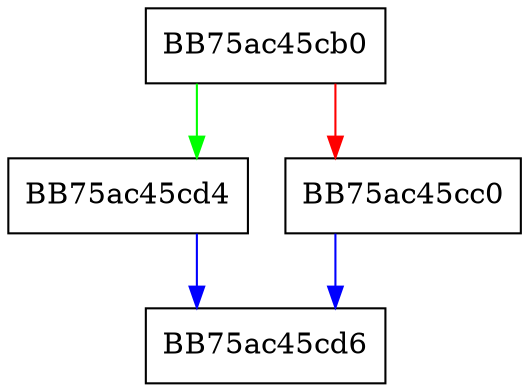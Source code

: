 digraph Create {
  node [shape="box"];
  graph [splines=ortho];
  BB75ac45cb0 -> BB75ac45cd4 [color="green"];
  BB75ac45cb0 -> BB75ac45cc0 [color="red"];
  BB75ac45cc0 -> BB75ac45cd6 [color="blue"];
  BB75ac45cd4 -> BB75ac45cd6 [color="blue"];
}